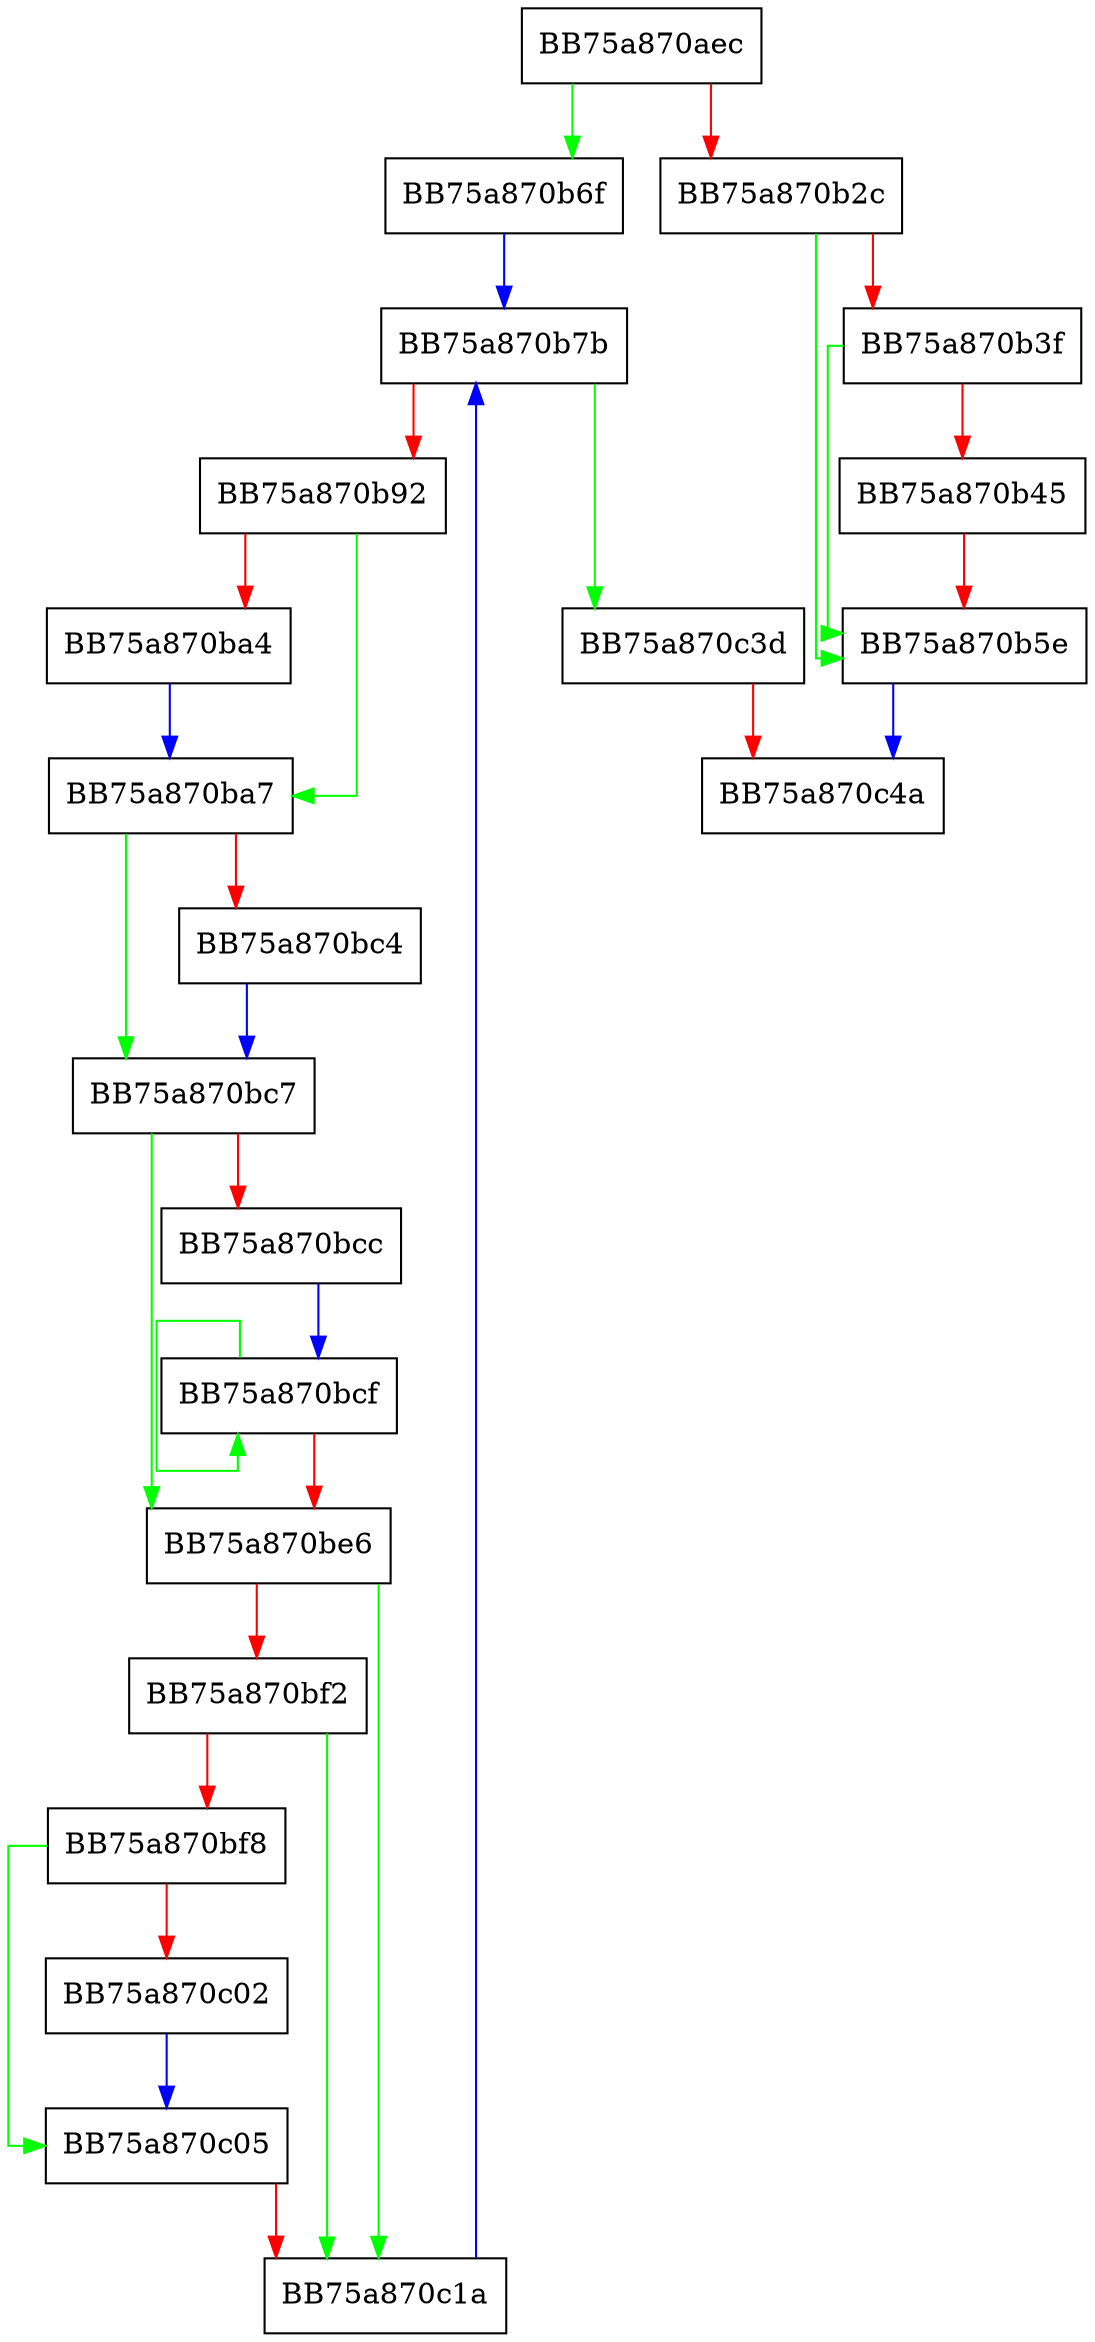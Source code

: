 digraph SetDlpAnyFileProcessExclusionListData {
  node [shape="box"];
  graph [splines=ortho];
  BB75a870aec -> BB75a870b6f [color="green"];
  BB75a870aec -> BB75a870b2c [color="red"];
  BB75a870b2c -> BB75a870b5e [color="green"];
  BB75a870b2c -> BB75a870b3f [color="red"];
  BB75a870b3f -> BB75a870b5e [color="green"];
  BB75a870b3f -> BB75a870b45 [color="red"];
  BB75a870b45 -> BB75a870b5e [color="red"];
  BB75a870b5e -> BB75a870c4a [color="blue"];
  BB75a870b6f -> BB75a870b7b [color="blue"];
  BB75a870b7b -> BB75a870c3d [color="green"];
  BB75a870b7b -> BB75a870b92 [color="red"];
  BB75a870b92 -> BB75a870ba7 [color="green"];
  BB75a870b92 -> BB75a870ba4 [color="red"];
  BB75a870ba4 -> BB75a870ba7 [color="blue"];
  BB75a870ba7 -> BB75a870bc7 [color="green"];
  BB75a870ba7 -> BB75a870bc4 [color="red"];
  BB75a870bc4 -> BB75a870bc7 [color="blue"];
  BB75a870bc7 -> BB75a870be6 [color="green"];
  BB75a870bc7 -> BB75a870bcc [color="red"];
  BB75a870bcc -> BB75a870bcf [color="blue"];
  BB75a870bcf -> BB75a870bcf [color="green"];
  BB75a870bcf -> BB75a870be6 [color="red"];
  BB75a870be6 -> BB75a870c1a [color="green"];
  BB75a870be6 -> BB75a870bf2 [color="red"];
  BB75a870bf2 -> BB75a870c1a [color="green"];
  BB75a870bf2 -> BB75a870bf8 [color="red"];
  BB75a870bf8 -> BB75a870c05 [color="green"];
  BB75a870bf8 -> BB75a870c02 [color="red"];
  BB75a870c02 -> BB75a870c05 [color="blue"];
  BB75a870c05 -> BB75a870c1a [color="red"];
  BB75a870c1a -> BB75a870b7b [color="blue"];
  BB75a870c3d -> BB75a870c4a [color="red"];
}